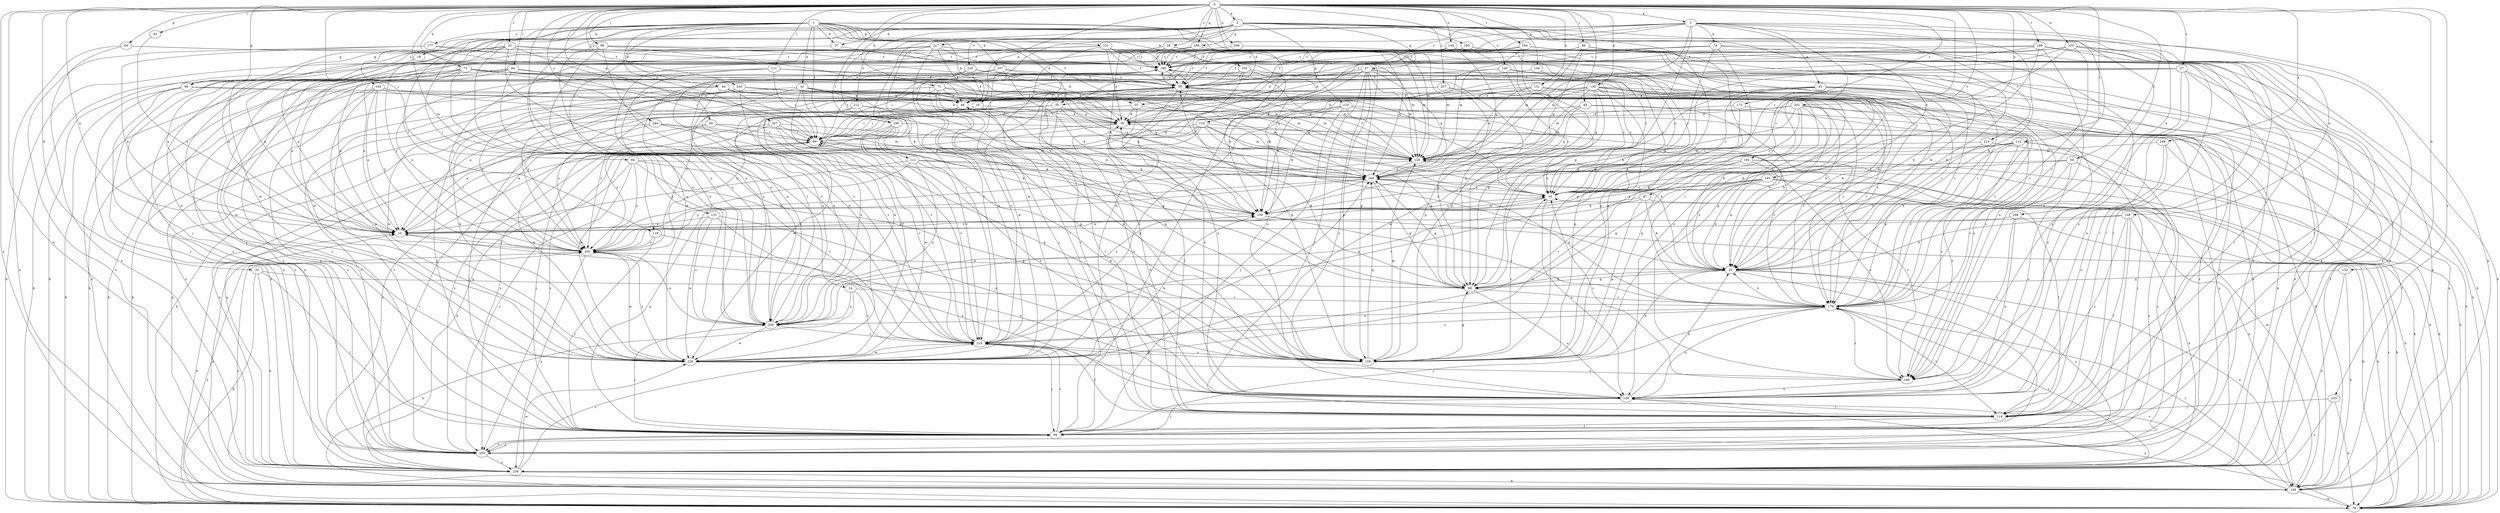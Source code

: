 strict digraph  {
0;
1;
2;
3;
10;
16;
18;
20;
22;
24;
27;
28;
30;
33;
35;
37;
39;
41;
44;
45;
49;
50;
55;
59;
60;
64;
66;
67;
68;
71;
73;
74;
78;
82;
84;
85;
86;
87;
89;
94;
98;
99;
105;
107;
109;
111;
112;
113;
116;
118;
119;
123;
129;
130;
131;
133;
136;
139;
144;
145;
146;
148;
149;
151;
153;
159;
166;
169;
173;
177;
179;
184;
185;
188;
189;
192;
194;
196;
198;
202;
206;
207;
208;
209;
212;
214;
216;
217;
219;
220;
229;
239;
243;
244;
249;
250;
253;
257;
259;
0 -> 2  [label=a];
0 -> 3  [label=a];
0 -> 10  [label=a];
0 -> 16  [label=b];
0 -> 22  [label=c];
0 -> 24  [label=c];
0 -> 27  [label=c];
0 -> 28  [label=c];
0 -> 30  [label=c];
0 -> 33  [label=d];
0 -> 35  [label=d];
0 -> 50  [label=f];
0 -> 60  [label=g];
0 -> 64  [label=g];
0 -> 66  [label=g];
0 -> 71  [label=h];
0 -> 73  [label=h];
0 -> 82  [label=i];
0 -> 84  [label=i];
0 -> 85  [label=i];
0 -> 86  [label=i];
0 -> 94  [label=j];
0 -> 98  [label=j];
0 -> 111  [label=l];
0 -> 112  [label=l];
0 -> 113  [label=l];
0 -> 123  [label=m];
0 -> 130  [label=n];
0 -> 131  [label=n];
0 -> 133  [label=n];
0 -> 136  [label=n];
0 -> 139  [label=n];
0 -> 144  [label=o];
0 -> 166  [label=q];
0 -> 173  [label=r];
0 -> 189  [label=t];
0 -> 192  [label=t];
0 -> 194  [label=t];
0 -> 202  [label=u];
0 -> 206  [label=u];
0 -> 220  [label=w];
0 -> 239  [label=x];
0 -> 243  [label=y];
0 -> 244  [label=y];
0 -> 249  [label=y];
0 -> 253  [label=z];
0 -> 257  [label=z];
1 -> 16  [label=b];
1 -> 18  [label=b];
1 -> 35  [label=d];
1 -> 37  [label=d];
1 -> 41  [label=e];
1 -> 44  [label=e];
1 -> 55  [label=f];
1 -> 66  [label=g];
1 -> 105  [label=k];
1 -> 107  [label=k];
1 -> 116  [label=l];
1 -> 118  [label=l];
1 -> 129  [label=m];
1 -> 151  [label=p];
1 -> 177  [label=r];
1 -> 184  [label=s];
1 -> 196  [label=t];
1 -> 207  [label=u];
1 -> 229  [label=w];
2 -> 37  [label=d];
2 -> 66  [label=g];
2 -> 67  [label=g];
2 -> 99  [label=j];
2 -> 118  [label=l];
2 -> 139  [label=n];
2 -> 145  [label=o];
2 -> 146  [label=o];
2 -> 153  [label=p];
2 -> 159  [label=p];
2 -> 166  [label=q];
2 -> 185  [label=s];
2 -> 188  [label=s];
2 -> 196  [label=t];
2 -> 208  [label=u];
2 -> 209  [label=u];
2 -> 212  [label=v];
2 -> 214  [label=v];
2 -> 216  [label=v];
2 -> 217  [label=v];
3 -> 20  [label=b];
3 -> 45  [label=e];
3 -> 55  [label=f];
3 -> 59  [label=f];
3 -> 68  [label=g];
3 -> 74  [label=h];
3 -> 87  [label=i];
3 -> 119  [label=l];
3 -> 129  [label=m];
3 -> 148  [label=o];
3 -> 179  [label=r];
3 -> 198  [label=t];
3 -> 209  [label=u];
3 -> 219  [label=v];
3 -> 229  [label=w];
10 -> 89  [label=i];
10 -> 109  [label=k];
10 -> 250  [label=y];
16 -> 39  [label=d];
16 -> 89  [label=i];
16 -> 159  [label=p];
16 -> 250  [label=y];
18 -> 250  [label=y];
20 -> 68  [label=g];
20 -> 99  [label=j];
20 -> 139  [label=n];
20 -> 259  [label=z];
22 -> 10  [label=a];
22 -> 89  [label=i];
22 -> 129  [label=m];
22 -> 198  [label=t];
22 -> 209  [label=u];
22 -> 219  [label=v];
22 -> 229  [label=w];
22 -> 259  [label=z];
24 -> 78  [label=h];
24 -> 179  [label=r];
24 -> 209  [label=u];
24 -> 219  [label=v];
27 -> 39  [label=d];
27 -> 59  [label=f];
27 -> 78  [label=h];
27 -> 109  [label=k];
27 -> 119  [label=l];
27 -> 149  [label=o];
27 -> 188  [label=s];
28 -> 30  [label=c];
28 -> 78  [label=h];
28 -> 109  [label=k];
28 -> 169  [label=q];
28 -> 198  [label=t];
30 -> 109  [label=k];
30 -> 149  [label=o];
30 -> 250  [label=y];
33 -> 68  [label=g];
33 -> 78  [label=h];
33 -> 99  [label=j];
33 -> 239  [label=x];
35 -> 39  [label=d];
35 -> 78  [label=h];
35 -> 149  [label=o];
35 -> 169  [label=q];
35 -> 229  [label=w];
37 -> 198  [label=t];
37 -> 229  [label=w];
39 -> 89  [label=i];
39 -> 259  [label=z];
41 -> 49  [label=e];
41 -> 89  [label=i];
41 -> 159  [label=p];
41 -> 169  [label=q];
41 -> 179  [label=r];
41 -> 209  [label=u];
41 -> 219  [label=v];
41 -> 250  [label=y];
44 -> 20  [label=b];
44 -> 39  [label=d];
44 -> 49  [label=e];
44 -> 78  [label=h];
44 -> 89  [label=i];
44 -> 209  [label=u];
44 -> 259  [label=z];
45 -> 30  [label=c];
45 -> 49  [label=e];
45 -> 78  [label=h];
45 -> 89  [label=i];
45 -> 149  [label=o];
45 -> 229  [label=w];
45 -> 259  [label=z];
49 -> 39  [label=d];
49 -> 59  [label=f];
49 -> 89  [label=i];
49 -> 139  [label=n];
50 -> 149  [label=o];
50 -> 169  [label=q];
50 -> 179  [label=r];
50 -> 219  [label=v];
50 -> 259  [label=z];
55 -> 39  [label=d];
55 -> 119  [label=l];
55 -> 129  [label=m];
55 -> 209  [label=u];
59 -> 49  [label=e];
59 -> 99  [label=j];
59 -> 119  [label=l];
59 -> 149  [label=o];
59 -> 198  [label=t];
59 -> 239  [label=x];
60 -> 30  [label=c];
60 -> 89  [label=i];
60 -> 99  [label=j];
60 -> 129  [label=m];
60 -> 239  [label=x];
64 -> 39  [label=d];
64 -> 139  [label=n];
64 -> 198  [label=t];
64 -> 239  [label=x];
66 -> 49  [label=e];
66 -> 78  [label=h];
66 -> 129  [label=m];
66 -> 239  [label=x];
66 -> 259  [label=z];
67 -> 30  [label=c];
67 -> 59  [label=f];
67 -> 89  [label=i];
67 -> 99  [label=j];
67 -> 119  [label=l];
67 -> 129  [label=m];
67 -> 149  [label=o];
67 -> 159  [label=p];
67 -> 169  [label=q];
67 -> 179  [label=r];
67 -> 229  [label=w];
68 -> 20  [label=b];
68 -> 39  [label=d];
68 -> 89  [label=i];
68 -> 149  [label=o];
68 -> 169  [label=q];
68 -> 179  [label=r];
71 -> 30  [label=c];
71 -> 49  [label=e];
71 -> 89  [label=i];
71 -> 109  [label=k];
71 -> 159  [label=p];
71 -> 169  [label=q];
71 -> 239  [label=x];
73 -> 10  [label=a];
73 -> 39  [label=d];
73 -> 59  [label=f];
73 -> 109  [label=k];
73 -> 129  [label=m];
73 -> 139  [label=n];
73 -> 209  [label=u];
73 -> 229  [label=w];
73 -> 259  [label=z];
74 -> 20  [label=b];
74 -> 39  [label=d];
74 -> 68  [label=g];
74 -> 109  [label=k];
74 -> 149  [label=o];
74 -> 159  [label=p];
74 -> 198  [label=t];
78 -> 10  [label=a];
78 -> 30  [label=c];
78 -> 149  [label=o];
78 -> 250  [label=y];
82 -> 250  [label=y];
84 -> 10  [label=a];
84 -> 39  [label=d];
84 -> 59  [label=f];
84 -> 89  [label=i];
84 -> 99  [label=j];
84 -> 209  [label=u];
84 -> 239  [label=x];
85 -> 39  [label=d];
85 -> 129  [label=m];
85 -> 169  [label=q];
85 -> 179  [label=r];
85 -> 239  [label=x];
86 -> 10  [label=a];
86 -> 99  [label=j];
86 -> 119  [label=l];
86 -> 129  [label=m];
86 -> 159  [label=p];
86 -> 169  [label=q];
86 -> 198  [label=t];
86 -> 229  [label=w];
87 -> 20  [label=b];
87 -> 78  [label=h];
87 -> 109  [label=k];
87 -> 159  [label=p];
87 -> 229  [label=w];
89 -> 59  [label=f];
89 -> 99  [label=j];
89 -> 109  [label=k];
89 -> 129  [label=m];
89 -> 198  [label=t];
94 -> 159  [label=p];
94 -> 169  [label=q];
94 -> 219  [label=v];
94 -> 239  [label=x];
94 -> 250  [label=y];
94 -> 259  [label=z];
98 -> 30  [label=c];
98 -> 49  [label=e];
98 -> 78  [label=h];
98 -> 198  [label=t];
98 -> 209  [label=u];
98 -> 219  [label=v];
99 -> 169  [label=q];
99 -> 219  [label=v];
99 -> 259  [label=z];
105 -> 59  [label=f];
105 -> 68  [label=g];
105 -> 159  [label=p];
105 -> 169  [label=q];
105 -> 239  [label=x];
105 -> 250  [label=y];
107 -> 30  [label=c];
107 -> 59  [label=f];
107 -> 109  [label=k];
107 -> 219  [label=v];
107 -> 259  [label=z];
109 -> 10  [label=a];
109 -> 30  [label=c];
109 -> 49  [label=e];
109 -> 78  [label=h];
109 -> 179  [label=r];
111 -> 20  [label=b];
111 -> 39  [label=d];
111 -> 59  [label=f];
111 -> 78  [label=h];
111 -> 89  [label=i];
111 -> 209  [label=u];
111 -> 250  [label=y];
112 -> 20  [label=b];
112 -> 30  [label=c];
112 -> 99  [label=j];
112 -> 109  [label=k];
112 -> 129  [label=m];
112 -> 179  [label=r];
112 -> 188  [label=s];
112 -> 259  [label=z];
113 -> 10  [label=a];
113 -> 159  [label=p];
113 -> 169  [label=q];
113 -> 188  [label=s];
113 -> 209  [label=u];
113 -> 250  [label=y];
116 -> 10  [label=a];
116 -> 20  [label=b];
116 -> 68  [label=g];
116 -> 89  [label=i];
116 -> 129  [label=m];
116 -> 179  [label=r];
116 -> 229  [label=w];
116 -> 259  [label=z];
118 -> 99  [label=j];
118 -> 149  [label=o];
118 -> 250  [label=y];
119 -> 39  [label=d];
119 -> 99  [label=j];
119 -> 198  [label=t];
123 -> 10  [label=a];
123 -> 159  [label=p];
123 -> 209  [label=u];
123 -> 219  [label=v];
123 -> 229  [label=w];
129 -> 59  [label=f];
129 -> 78  [label=h];
129 -> 169  [label=q];
130 -> 20  [label=b];
130 -> 39  [label=d];
130 -> 49  [label=e];
130 -> 68  [label=g];
130 -> 109  [label=k];
130 -> 129  [label=m];
130 -> 139  [label=n];
130 -> 159  [label=p];
130 -> 169  [label=q];
130 -> 179  [label=r];
130 -> 188  [label=s];
130 -> 250  [label=y];
131 -> 10  [label=a];
131 -> 49  [label=e];
131 -> 99  [label=j];
131 -> 129  [label=m];
131 -> 179  [label=r];
133 -> 68  [label=g];
133 -> 139  [label=n];
133 -> 239  [label=x];
136 -> 30  [label=c];
136 -> 59  [label=f];
139 -> 10  [label=a];
139 -> 39  [label=d];
139 -> 59  [label=f];
139 -> 78  [label=h];
139 -> 129  [label=m];
139 -> 179  [label=r];
139 -> 198  [label=t];
139 -> 219  [label=v];
139 -> 250  [label=y];
144 -> 10  [label=a];
144 -> 49  [label=e];
144 -> 119  [label=l];
144 -> 169  [label=q];
144 -> 179  [label=r];
144 -> 198  [label=t];
145 -> 20  [label=b];
145 -> 30  [label=c];
145 -> 68  [label=g];
145 -> 78  [label=h];
145 -> 109  [label=k];
145 -> 119  [label=l];
145 -> 209  [label=u];
145 -> 259  [label=z];
146 -> 59  [label=f];
146 -> 109  [label=k];
146 -> 159  [label=p];
146 -> 179  [label=r];
146 -> 259  [label=z];
148 -> 10  [label=a];
148 -> 20  [label=b];
148 -> 99  [label=j];
148 -> 119  [label=l];
148 -> 149  [label=o];
148 -> 239  [label=x];
149 -> 10  [label=a];
149 -> 20  [label=b];
149 -> 99  [label=j];
149 -> 119  [label=l];
151 -> 30  [label=c];
151 -> 39  [label=d];
151 -> 59  [label=f];
151 -> 119  [label=l];
151 -> 149  [label=o];
151 -> 179  [label=r];
151 -> 198  [label=t];
151 -> 229  [label=w];
151 -> 259  [label=z];
153 -> 20  [label=b];
153 -> 30  [label=c];
153 -> 39  [label=d];
153 -> 99  [label=j];
153 -> 109  [label=k];
153 -> 219  [label=v];
153 -> 239  [label=x];
159 -> 20  [label=b];
159 -> 30  [label=c];
159 -> 68  [label=g];
159 -> 129  [label=m];
159 -> 169  [label=q];
159 -> 219  [label=v];
166 -> 59  [label=f];
166 -> 129  [label=m];
166 -> 198  [label=t];
166 -> 209  [label=u];
169 -> 30  [label=c];
169 -> 59  [label=f];
169 -> 68  [label=g];
169 -> 139  [label=n];
169 -> 209  [label=u];
169 -> 250  [label=y];
173 -> 30  [label=c];
173 -> 39  [label=d];
173 -> 179  [label=r];
177 -> 10  [label=a];
177 -> 139  [label=n];
177 -> 188  [label=s];
177 -> 198  [label=t];
179 -> 20  [label=b];
179 -> 99  [label=j];
179 -> 119  [label=l];
179 -> 149  [label=o];
179 -> 169  [label=q];
179 -> 209  [label=u];
179 -> 219  [label=v];
184 -> 10  [label=a];
184 -> 49  [label=e];
184 -> 78  [label=h];
184 -> 129  [label=m];
184 -> 159  [label=p];
184 -> 229  [label=w];
184 -> 250  [label=y];
184 -> 259  [label=z];
185 -> 20  [label=b];
185 -> 59  [label=f];
185 -> 68  [label=g];
185 -> 99  [label=j];
185 -> 149  [label=o];
185 -> 198  [label=t];
188 -> 30  [label=c];
188 -> 149  [label=o];
188 -> 179  [label=r];
189 -> 39  [label=d];
189 -> 99  [label=j];
189 -> 119  [label=l];
189 -> 129  [label=m];
189 -> 159  [label=p];
189 -> 188  [label=s];
189 -> 198  [label=t];
192 -> 20  [label=b];
192 -> 78  [label=h];
192 -> 109  [label=k];
192 -> 169  [label=q];
192 -> 188  [label=s];
192 -> 219  [label=v];
194 -> 20  [label=b];
194 -> 59  [label=f];
194 -> 129  [label=m];
194 -> 139  [label=n];
194 -> 159  [label=p];
194 -> 198  [label=t];
194 -> 229  [label=w];
194 -> 239  [label=x];
196 -> 89  [label=i];
196 -> 149  [label=o];
196 -> 188  [label=s];
196 -> 219  [label=v];
196 -> 229  [label=w];
196 -> 239  [label=x];
196 -> 259  [label=z];
198 -> 59  [label=f];
198 -> 78  [label=h];
198 -> 129  [label=m];
198 -> 139  [label=n];
198 -> 149  [label=o];
202 -> 20  [label=b];
202 -> 30  [label=c];
202 -> 39  [label=d];
202 -> 78  [label=h];
202 -> 109  [label=k];
202 -> 159  [label=p];
202 -> 250  [label=y];
202 -> 259  [label=z];
206 -> 129  [label=m];
206 -> 198  [label=t];
207 -> 20  [label=b];
207 -> 89  [label=i];
207 -> 169  [label=q];
207 -> 219  [label=v];
207 -> 229  [label=w];
207 -> 250  [label=y];
208 -> 10  [label=a];
208 -> 78  [label=h];
208 -> 149  [label=o];
208 -> 188  [label=s];
209 -> 99  [label=j];
209 -> 198  [label=t];
209 -> 219  [label=v];
209 -> 229  [label=w];
212 -> 39  [label=d];
212 -> 129  [label=m];
212 -> 209  [label=u];
212 -> 219  [label=v];
212 -> 250  [label=y];
214 -> 20  [label=b];
214 -> 78  [label=h];
214 -> 129  [label=m];
216 -> 10  [label=a];
216 -> 49  [label=e];
216 -> 59  [label=f];
216 -> 188  [label=s];
216 -> 209  [label=u];
217 -> 10  [label=a];
217 -> 49  [label=e];
217 -> 99  [label=j];
217 -> 159  [label=p];
217 -> 179  [label=r];
217 -> 198  [label=t];
217 -> 219  [label=v];
217 -> 229  [label=w];
217 -> 239  [label=x];
217 -> 250  [label=y];
219 -> 89  [label=i];
219 -> 99  [label=j];
219 -> 119  [label=l];
219 -> 159  [label=p];
219 -> 229  [label=w];
220 -> 30  [label=c];
220 -> 59  [label=f];
220 -> 68  [label=g];
220 -> 78  [label=h];
220 -> 119  [label=l];
220 -> 179  [label=r];
220 -> 198  [label=t];
220 -> 239  [label=x];
229 -> 59  [label=f];
229 -> 109  [label=k];
229 -> 169  [label=q];
229 -> 188  [label=s];
229 -> 250  [label=y];
239 -> 89  [label=i];
239 -> 139  [label=n];
239 -> 179  [label=r];
239 -> 219  [label=v];
239 -> 229  [label=w];
243 -> 20  [label=b];
243 -> 30  [label=c];
243 -> 49  [label=e];
243 -> 179  [label=r];
243 -> 219  [label=v];
243 -> 229  [label=w];
243 -> 250  [label=y];
243 -> 259  [label=z];
244 -> 10  [label=a];
244 -> 68  [label=g];
244 -> 89  [label=i];
244 -> 159  [label=p];
244 -> 239  [label=x];
249 -> 78  [label=h];
249 -> 129  [label=m];
249 -> 149  [label=o];
249 -> 188  [label=s];
250 -> 20  [label=b];
250 -> 129  [label=m];
250 -> 209  [label=u];
250 -> 229  [label=w];
250 -> 239  [label=x];
253 -> 78  [label=h];
253 -> 119  [label=l];
253 -> 239  [label=x];
257 -> 20  [label=b];
257 -> 49  [label=e];
257 -> 68  [label=g];
257 -> 229  [label=w];
259 -> 99  [label=j];
259 -> 239  [label=x];
}
